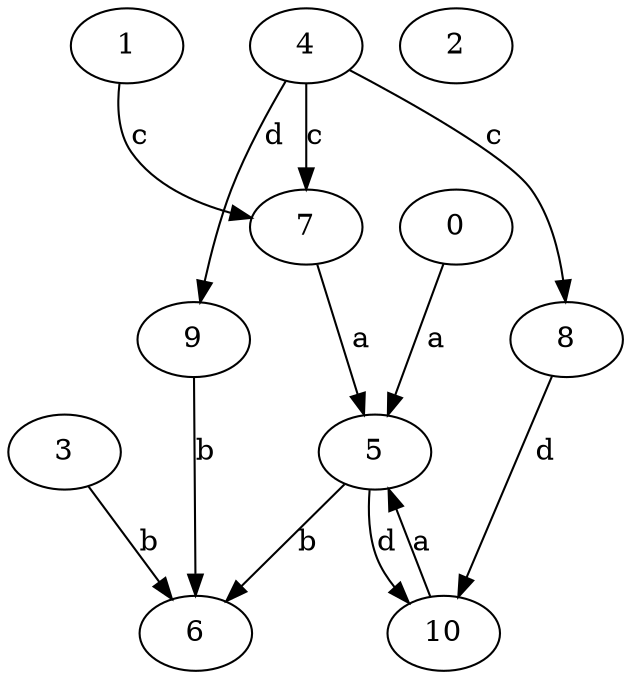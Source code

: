 strict digraph  {
0;
4;
5;
6;
1;
2;
3;
7;
8;
9;
10;
0 -> 5  [label=a];
4 -> 7  [label=c];
4 -> 8  [label=c];
4 -> 9  [label=d];
5 -> 6  [label=b];
5 -> 10  [label=d];
1 -> 7  [label=c];
3 -> 6  [label=b];
7 -> 5  [label=a];
8 -> 10  [label=d];
9 -> 6  [label=b];
10 -> 5  [label=a];
}
